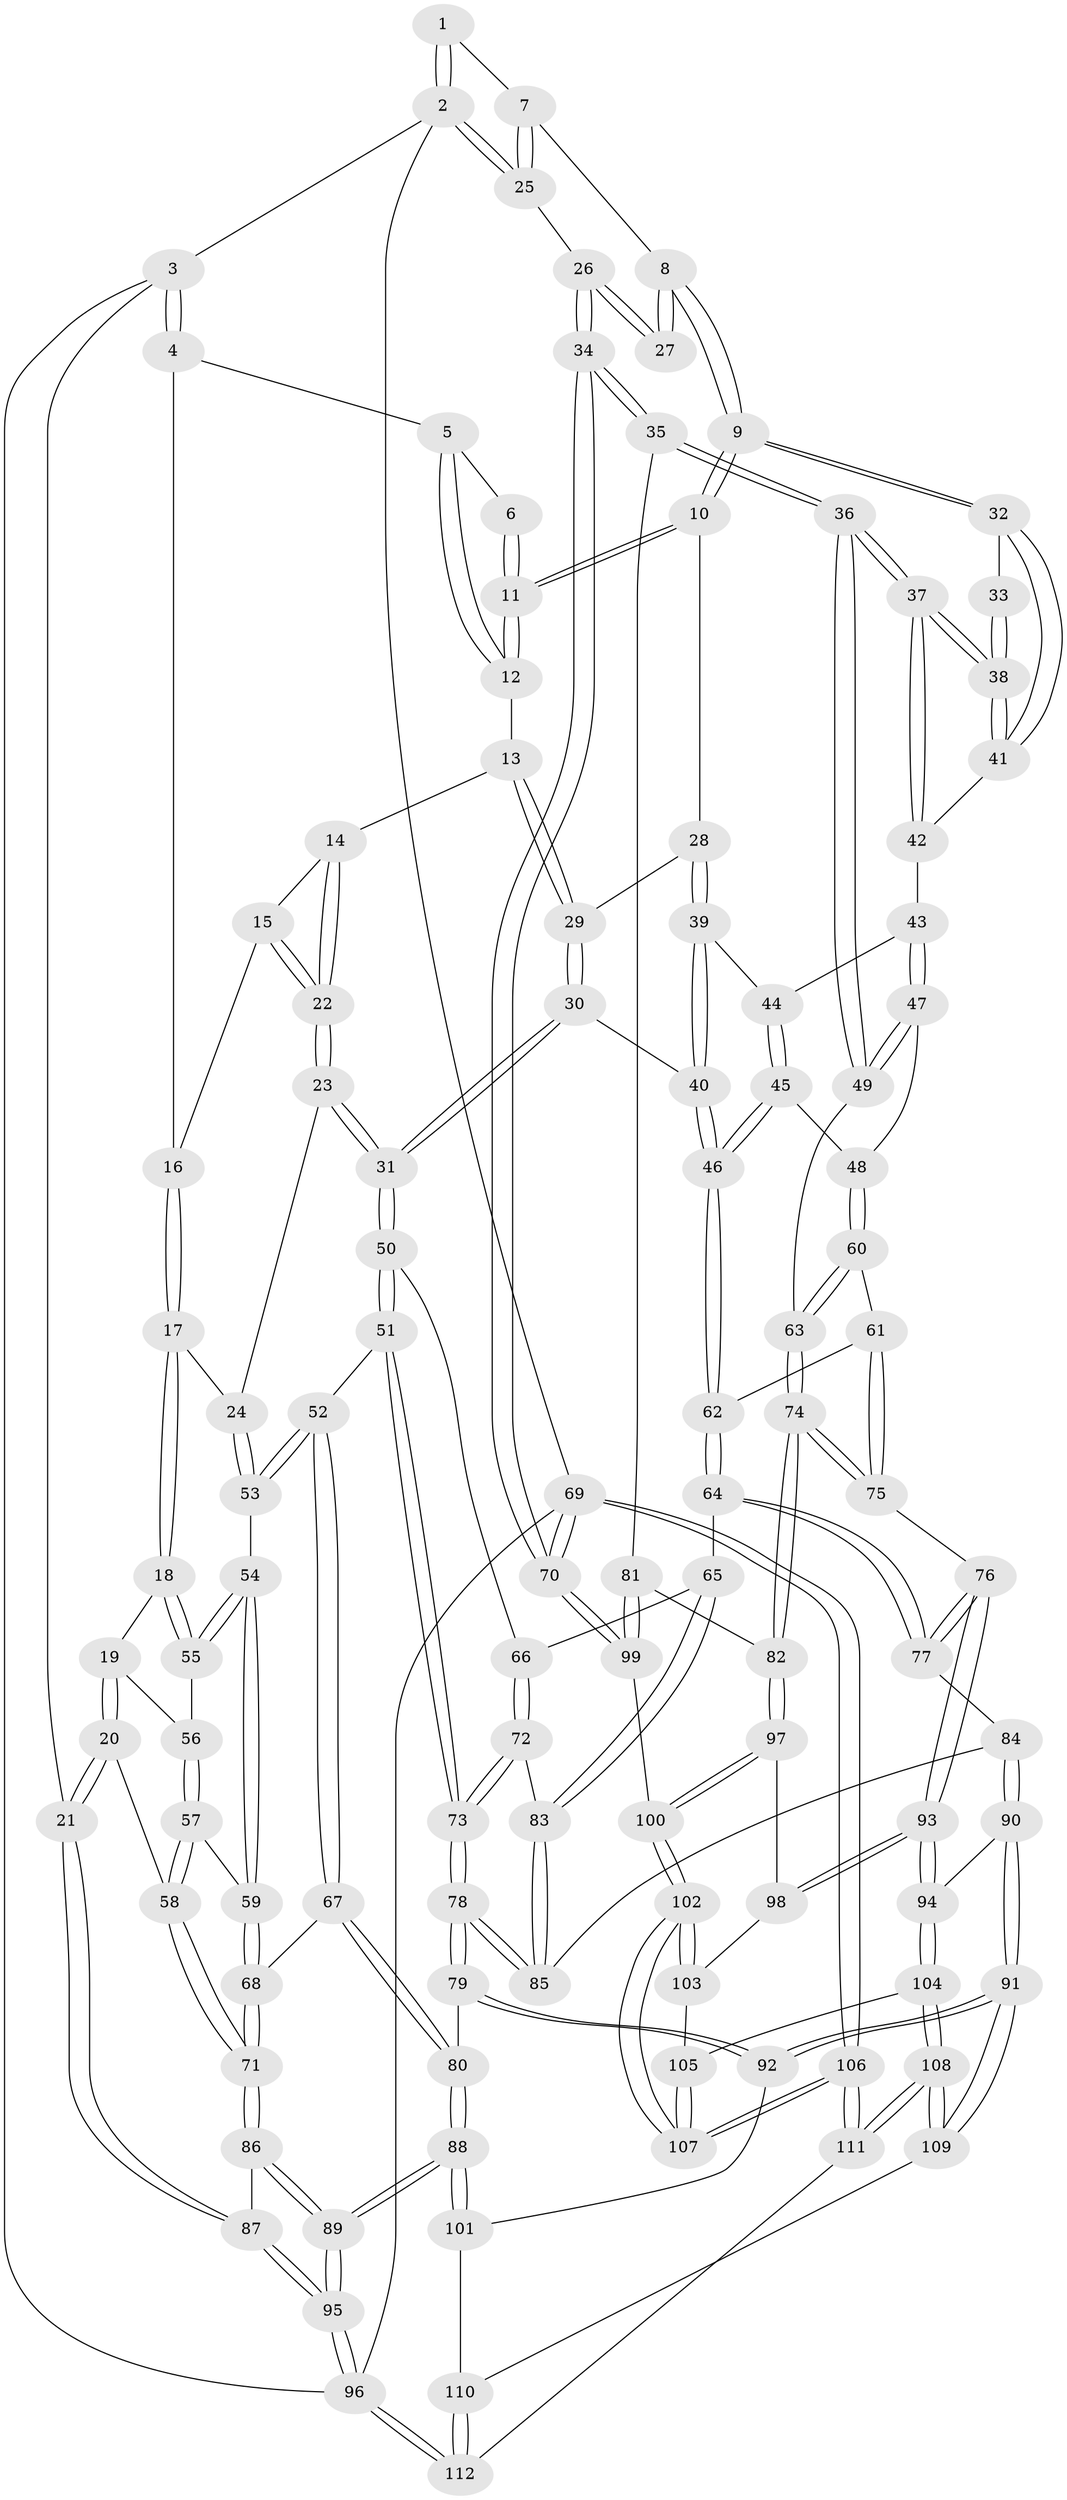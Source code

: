 // coarse degree distribution, {4: 0.075, 3: 0.7625, 2: 0.075, 5: 0.0625, 6: 0.025}
// Generated by graph-tools (version 1.1) at 2025/54/03/04/25 22:54:18]
// undirected, 112 vertices, 277 edges
graph export_dot {
  node [color=gray90,style=filled];
  1 [pos="+0.7849135449977144+0"];
  2 [pos="+1+0"];
  3 [pos="+0+0"];
  4 [pos="+0.06644284734912695+0"];
  5 [pos="+0.44398228973274556+0"];
  6 [pos="+0.6983395968133191+0"];
  7 [pos="+0.8523575498795884+0.09754223722384057"];
  8 [pos="+0.8350003193180101+0.11648558757570954"];
  9 [pos="+0.7300642032759628+0.19276748835129676"];
  10 [pos="+0.6885322461592893+0.17253135293628113"];
  11 [pos="+0.6835278685535487+0.16071696736428204"];
  12 [pos="+0.45816184366594614+0.052934561231821955"];
  13 [pos="+0.4071328943272957+0.13391597619928855"];
  14 [pos="+0.3847825166682891+0.14262655485363696"];
  15 [pos="+0.21636116101836986+0.017161001209018274"];
  16 [pos="+0.16471527007412398+0"];
  17 [pos="+0.15054108159333557+0.2873966006240088"];
  18 [pos="+0.11933896624610238+0.2983888471642315"];
  19 [pos="+0.0975940388842544+0.3038628072581117"];
  20 [pos="+0+0.34444787958942413"];
  21 [pos="+0+0.33956542914927995"];
  22 [pos="+0.2992840944315469+0.23831544249901057"];
  23 [pos="+0.280346513920393+0.26882626267221116"];
  24 [pos="+0.1554812056725142+0.288193408544913"];
  25 [pos="+1+0"];
  26 [pos="+1+0.1760734966028289"];
  27 [pos="+1+0.22152328344339253"];
  28 [pos="+0.6302407670495027+0.2159445425126893"];
  29 [pos="+0.48279182771565854+0.2225301128438377"];
  30 [pos="+0.4289864414110045+0.385440237661852"];
  31 [pos="+0.4212120563336704+0.38720100001902175"];
  32 [pos="+0.757482317474093+0.23320896461352802"];
  33 [pos="+0.9394406587630553+0.24042715469263476"];
  34 [pos="+1+0.4744683217838845"];
  35 [pos="+1+0.5024358840768862"];
  36 [pos="+0.9309039698384463+0.4682249813097319"];
  37 [pos="+0.9009673831089118+0.41843617606475186"];
  38 [pos="+0.8886777834566244+0.3894566989338845"];
  39 [pos="+0.5674534583876313+0.35589998204122564"];
  40 [pos="+0.4992087905992787+0.3994281045635763"];
  41 [pos="+0.7577751147342491+0.2350461414292566"];
  42 [pos="+0.7238058301416188+0.3725423877966256"];
  43 [pos="+0.7235528698083262+0.3730890782555262"];
  44 [pos="+0.5960793609570569+0.36798149799961066"];
  45 [pos="+0.6437997079766109+0.42787929854218804"];
  46 [pos="+0.5191227747260321+0.43049094759372497"];
  47 [pos="+0.7218782345358938+0.41142301214067795"];
  48 [pos="+0.668500278775457+0.4565746740601471"];
  49 [pos="+0.8080822879926735+0.492662005814278"];
  50 [pos="+0.38164765816027474+0.4562726124861984"];
  51 [pos="+0.35074332525703883+0.4834397359219521"];
  52 [pos="+0.295086767134908+0.49448501553945295"];
  53 [pos="+0.2566376410562638+0.4692979275877107"];
  54 [pos="+0.1922350879648353+0.48948558626307465"];
  55 [pos="+0.1796139299086792+0.4795724215397754"];
  56 [pos="+0.14762968841109966+0.48117006523736533"];
  57 [pos="+0.1352381935160939+0.500266457439125"];
  58 [pos="+0.032183004970103526+0.508665114855827"];
  59 [pos="+0.17233091903718276+0.5293447772403083"];
  60 [pos="+0.6522707529670935+0.487814425408069"];
  61 [pos="+0.6241615089434464+0.5064147825100667"];
  62 [pos="+0.5622347182511992+0.49943194417053466"];
  63 [pos="+0.7644107246687298+0.5432451594059059"];
  64 [pos="+0.5302779099263779+0.5617234621766021"];
  65 [pos="+0.4938261915040257+0.5722373549629145"];
  66 [pos="+0.43073206889876037+0.5178543344379701"];
  67 [pos="+0.2371020497022924+0.5929704467936779"];
  68 [pos="+0.17758264883856054+0.5776364900153278"];
  69 [pos="+1+1"];
  70 [pos="+1+0.9251660867229814"];
  71 [pos="+0.09619390465247941+0.6052700885992621"];
  72 [pos="+0.42385952629292434+0.6226438318807598"];
  73 [pos="+0.3839745139327118+0.6525847070211348"];
  74 [pos="+0.7411595491963245+0.6402320708956993"];
  75 [pos="+0.6722308786184049+0.634701920604567"];
  76 [pos="+0.6205610461830882+0.6621750365788691"];
  77 [pos="+0.5729350410466346+0.639545825855948"];
  78 [pos="+0.3773366740060333+0.670188884884495"];
  79 [pos="+0.372839048907472+0.6784277441440947"];
  80 [pos="+0.24896795226901652+0.6197796953595404"];
  81 [pos="+0.9006444332619182+0.6536774210460565"];
  82 [pos="+0.7738122878743906+0.6734728974227314"];
  83 [pos="+0.472380709989206+0.5958002099561576"];
  84 [pos="+0.5217795760684467+0.6648563283710298"];
  85 [pos="+0.5056600392522616+0.6561019165034863"];
  86 [pos="+0.09479571997568058+0.6120477068816986"];
  87 [pos="+0+0.7015160158003467"];
  88 [pos="+0.12829361823484292+0.8241527297960395"];
  89 [pos="+0.10888856998459572+0.8281065858920976"];
  90 [pos="+0.4648195333418522+0.8031193026331341"];
  91 [pos="+0.41695524857185556+0.8156434244119487"];
  92 [pos="+0.3851660338345485+0.7978581843745147"];
  93 [pos="+0.5905874918569609+0.7991163313194083"];
  94 [pos="+0.5891572470642129+0.801423718120954"];
  95 [pos="+0+1"];
  96 [pos="+0+1"];
  97 [pos="+0.7668101868893605+0.7320144897798372"];
  98 [pos="+0.7655463109165557+0.733568413396437"];
  99 [pos="+0.9529764968977547+0.8005950987894337"];
  100 [pos="+0.879518168733475+0.8356861238786619"];
  101 [pos="+0.2532007010646205+0.8336608886776394"];
  102 [pos="+0.827493714363083+0.9175550481715663"];
  103 [pos="+0.7497152990218129+0.7961181150791743"];
  104 [pos="+0.6468023485281408+0.884330718795934"];
  105 [pos="+0.6700873079083174+0.8842192568664291"];
  106 [pos="+0.9263753267349127+1"];
  107 [pos="+0.8185633600330267+0.941451167481734"];
  108 [pos="+0.5223443047151093+1"];
  109 [pos="+0.45571720393065673+1"];
  110 [pos="+0.2864939235688922+0.9596082890761645"];
  111 [pos="+0.5224525618171248+1"];
  112 [pos="+0.1415094358154775+1"];
  1 -- 2;
  1 -- 2;
  1 -- 7;
  2 -- 3;
  2 -- 25;
  2 -- 25;
  2 -- 69;
  3 -- 4;
  3 -- 4;
  3 -- 21;
  3 -- 96;
  4 -- 5;
  4 -- 16;
  5 -- 6;
  5 -- 12;
  5 -- 12;
  6 -- 11;
  6 -- 11;
  7 -- 8;
  7 -- 25;
  7 -- 25;
  8 -- 9;
  8 -- 9;
  8 -- 27;
  8 -- 27;
  9 -- 10;
  9 -- 10;
  9 -- 32;
  9 -- 32;
  10 -- 11;
  10 -- 11;
  10 -- 28;
  11 -- 12;
  11 -- 12;
  12 -- 13;
  13 -- 14;
  13 -- 29;
  13 -- 29;
  14 -- 15;
  14 -- 22;
  14 -- 22;
  15 -- 16;
  15 -- 22;
  15 -- 22;
  16 -- 17;
  16 -- 17;
  17 -- 18;
  17 -- 18;
  17 -- 24;
  18 -- 19;
  18 -- 55;
  18 -- 55;
  19 -- 20;
  19 -- 20;
  19 -- 56;
  20 -- 21;
  20 -- 21;
  20 -- 58;
  21 -- 87;
  21 -- 87;
  22 -- 23;
  22 -- 23;
  23 -- 24;
  23 -- 31;
  23 -- 31;
  24 -- 53;
  24 -- 53;
  25 -- 26;
  26 -- 27;
  26 -- 27;
  26 -- 34;
  26 -- 34;
  28 -- 29;
  28 -- 39;
  28 -- 39;
  29 -- 30;
  29 -- 30;
  30 -- 31;
  30 -- 31;
  30 -- 40;
  31 -- 50;
  31 -- 50;
  32 -- 33;
  32 -- 41;
  32 -- 41;
  33 -- 38;
  33 -- 38;
  34 -- 35;
  34 -- 35;
  34 -- 70;
  34 -- 70;
  35 -- 36;
  35 -- 36;
  35 -- 81;
  36 -- 37;
  36 -- 37;
  36 -- 49;
  36 -- 49;
  37 -- 38;
  37 -- 38;
  37 -- 42;
  37 -- 42;
  38 -- 41;
  38 -- 41;
  39 -- 40;
  39 -- 40;
  39 -- 44;
  40 -- 46;
  40 -- 46;
  41 -- 42;
  42 -- 43;
  43 -- 44;
  43 -- 47;
  43 -- 47;
  44 -- 45;
  44 -- 45;
  45 -- 46;
  45 -- 46;
  45 -- 48;
  46 -- 62;
  46 -- 62;
  47 -- 48;
  47 -- 49;
  47 -- 49;
  48 -- 60;
  48 -- 60;
  49 -- 63;
  50 -- 51;
  50 -- 51;
  50 -- 66;
  51 -- 52;
  51 -- 73;
  51 -- 73;
  52 -- 53;
  52 -- 53;
  52 -- 67;
  52 -- 67;
  53 -- 54;
  54 -- 55;
  54 -- 55;
  54 -- 59;
  54 -- 59;
  55 -- 56;
  56 -- 57;
  56 -- 57;
  57 -- 58;
  57 -- 58;
  57 -- 59;
  58 -- 71;
  58 -- 71;
  59 -- 68;
  59 -- 68;
  60 -- 61;
  60 -- 63;
  60 -- 63;
  61 -- 62;
  61 -- 75;
  61 -- 75;
  62 -- 64;
  62 -- 64;
  63 -- 74;
  63 -- 74;
  64 -- 65;
  64 -- 77;
  64 -- 77;
  65 -- 66;
  65 -- 83;
  65 -- 83;
  66 -- 72;
  66 -- 72;
  67 -- 68;
  67 -- 80;
  67 -- 80;
  68 -- 71;
  68 -- 71;
  69 -- 70;
  69 -- 70;
  69 -- 106;
  69 -- 106;
  69 -- 96;
  70 -- 99;
  70 -- 99;
  71 -- 86;
  71 -- 86;
  72 -- 73;
  72 -- 73;
  72 -- 83;
  73 -- 78;
  73 -- 78;
  74 -- 75;
  74 -- 75;
  74 -- 82;
  74 -- 82;
  75 -- 76;
  76 -- 77;
  76 -- 77;
  76 -- 93;
  76 -- 93;
  77 -- 84;
  78 -- 79;
  78 -- 79;
  78 -- 85;
  78 -- 85;
  79 -- 80;
  79 -- 92;
  79 -- 92;
  80 -- 88;
  80 -- 88;
  81 -- 82;
  81 -- 99;
  81 -- 99;
  82 -- 97;
  82 -- 97;
  83 -- 85;
  83 -- 85;
  84 -- 85;
  84 -- 90;
  84 -- 90;
  86 -- 87;
  86 -- 89;
  86 -- 89;
  87 -- 95;
  87 -- 95;
  88 -- 89;
  88 -- 89;
  88 -- 101;
  88 -- 101;
  89 -- 95;
  89 -- 95;
  90 -- 91;
  90 -- 91;
  90 -- 94;
  91 -- 92;
  91 -- 92;
  91 -- 109;
  91 -- 109;
  92 -- 101;
  93 -- 94;
  93 -- 94;
  93 -- 98;
  93 -- 98;
  94 -- 104;
  94 -- 104;
  95 -- 96;
  95 -- 96;
  96 -- 112;
  96 -- 112;
  97 -- 98;
  97 -- 100;
  97 -- 100;
  98 -- 103;
  99 -- 100;
  100 -- 102;
  100 -- 102;
  101 -- 110;
  102 -- 103;
  102 -- 103;
  102 -- 107;
  102 -- 107;
  103 -- 105;
  104 -- 105;
  104 -- 108;
  104 -- 108;
  105 -- 107;
  105 -- 107;
  106 -- 107;
  106 -- 107;
  106 -- 111;
  106 -- 111;
  108 -- 109;
  108 -- 109;
  108 -- 111;
  108 -- 111;
  109 -- 110;
  110 -- 112;
  110 -- 112;
  111 -- 112;
}
